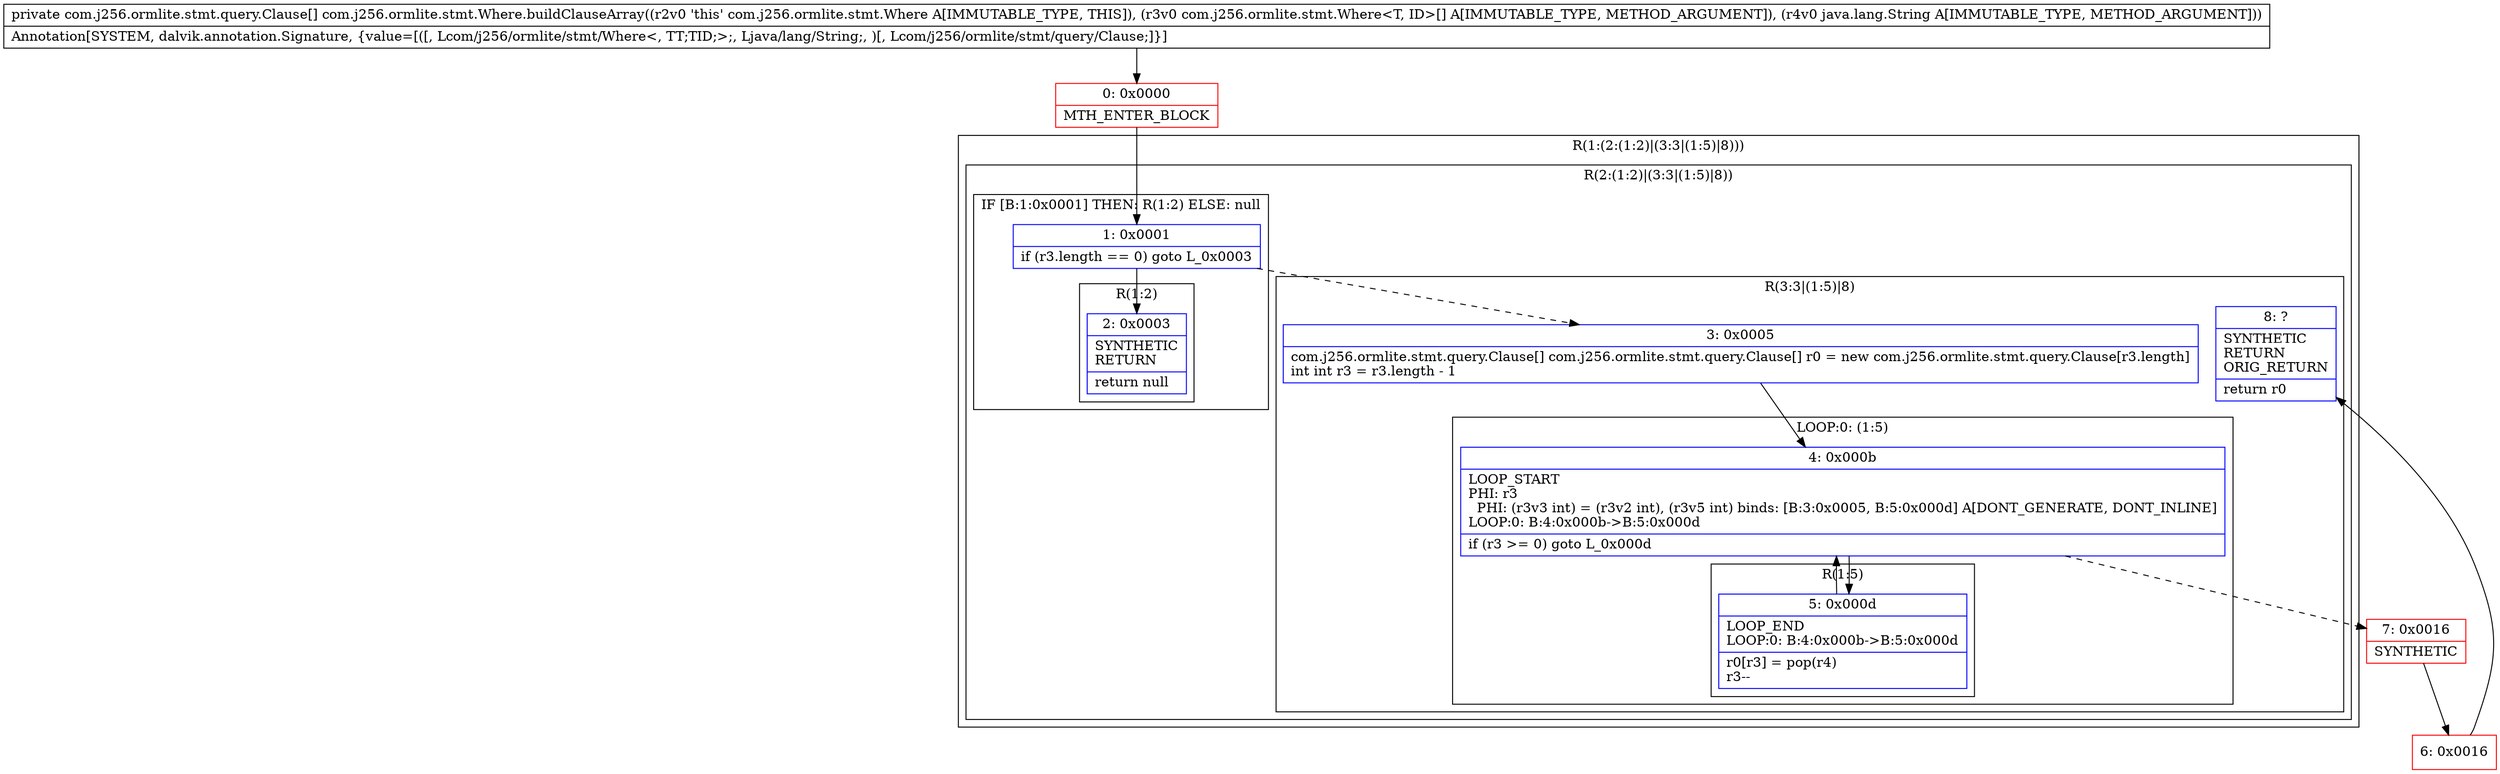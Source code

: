 digraph "CFG forcom.j256.ormlite.stmt.Where.buildClauseArray([Lcom\/j256\/ormlite\/stmt\/Where;Ljava\/lang\/String;)[Lcom\/j256\/ormlite\/stmt\/query\/Clause;" {
subgraph cluster_Region_898352165 {
label = "R(1:(2:(1:2)|(3:3|(1:5)|8)))";
node [shape=record,color=blue];
subgraph cluster_Region_1940469103 {
label = "R(2:(1:2)|(3:3|(1:5)|8))";
node [shape=record,color=blue];
subgraph cluster_IfRegion_929268358 {
label = "IF [B:1:0x0001] THEN: R(1:2) ELSE: null";
node [shape=record,color=blue];
Node_1 [shape=record,label="{1\:\ 0x0001|if (r3.length == 0) goto L_0x0003\l}"];
subgraph cluster_Region_662709263 {
label = "R(1:2)";
node [shape=record,color=blue];
Node_2 [shape=record,label="{2\:\ 0x0003|SYNTHETIC\lRETURN\l|return null\l}"];
}
}
subgraph cluster_Region_156124550 {
label = "R(3:3|(1:5)|8)";
node [shape=record,color=blue];
Node_3 [shape=record,label="{3\:\ 0x0005|com.j256.ormlite.stmt.query.Clause[] com.j256.ormlite.stmt.query.Clause[] r0 = new com.j256.ormlite.stmt.query.Clause[r3.length]\lint int r3 = r3.length \- 1\l}"];
subgraph cluster_LoopRegion_1657732837 {
label = "LOOP:0: (1:5)";
node [shape=record,color=blue];
Node_4 [shape=record,label="{4\:\ 0x000b|LOOP_START\lPHI: r3 \l  PHI: (r3v3 int) = (r3v2 int), (r3v5 int) binds: [B:3:0x0005, B:5:0x000d] A[DONT_GENERATE, DONT_INLINE]\lLOOP:0: B:4:0x000b\-\>B:5:0x000d\l|if (r3 \>= 0) goto L_0x000d\l}"];
subgraph cluster_Region_1609310346 {
label = "R(1:5)";
node [shape=record,color=blue];
Node_5 [shape=record,label="{5\:\ 0x000d|LOOP_END\lLOOP:0: B:4:0x000b\-\>B:5:0x000d\l|r0[r3] = pop(r4)\lr3\-\-\l}"];
}
}
Node_8 [shape=record,label="{8\:\ ?|SYNTHETIC\lRETURN\lORIG_RETURN\l|return r0\l}"];
}
}
}
Node_0 [shape=record,color=red,label="{0\:\ 0x0000|MTH_ENTER_BLOCK\l}"];
Node_6 [shape=record,color=red,label="{6\:\ 0x0016}"];
Node_7 [shape=record,color=red,label="{7\:\ 0x0016|SYNTHETIC\l}"];
MethodNode[shape=record,label="{private com.j256.ormlite.stmt.query.Clause[] com.j256.ormlite.stmt.Where.buildClauseArray((r2v0 'this' com.j256.ormlite.stmt.Where A[IMMUTABLE_TYPE, THIS]), (r3v0 com.j256.ormlite.stmt.Where\<T, ID\>[] A[IMMUTABLE_TYPE, METHOD_ARGUMENT]), (r4v0 java.lang.String A[IMMUTABLE_TYPE, METHOD_ARGUMENT]))  | Annotation[SYSTEM, dalvik.annotation.Signature, \{value=[([, Lcom\/j256\/ormlite\/stmt\/Where\<, TT;TID;\>;, Ljava\/lang\/String;, )[, Lcom\/j256\/ormlite\/stmt\/query\/Clause;]\}]\l}"];
MethodNode -> Node_0;
Node_1 -> Node_2;
Node_1 -> Node_3[style=dashed];
Node_3 -> Node_4;
Node_4 -> Node_5;
Node_4 -> Node_7[style=dashed];
Node_5 -> Node_4;
Node_0 -> Node_1;
Node_6 -> Node_8;
Node_7 -> Node_6;
}

